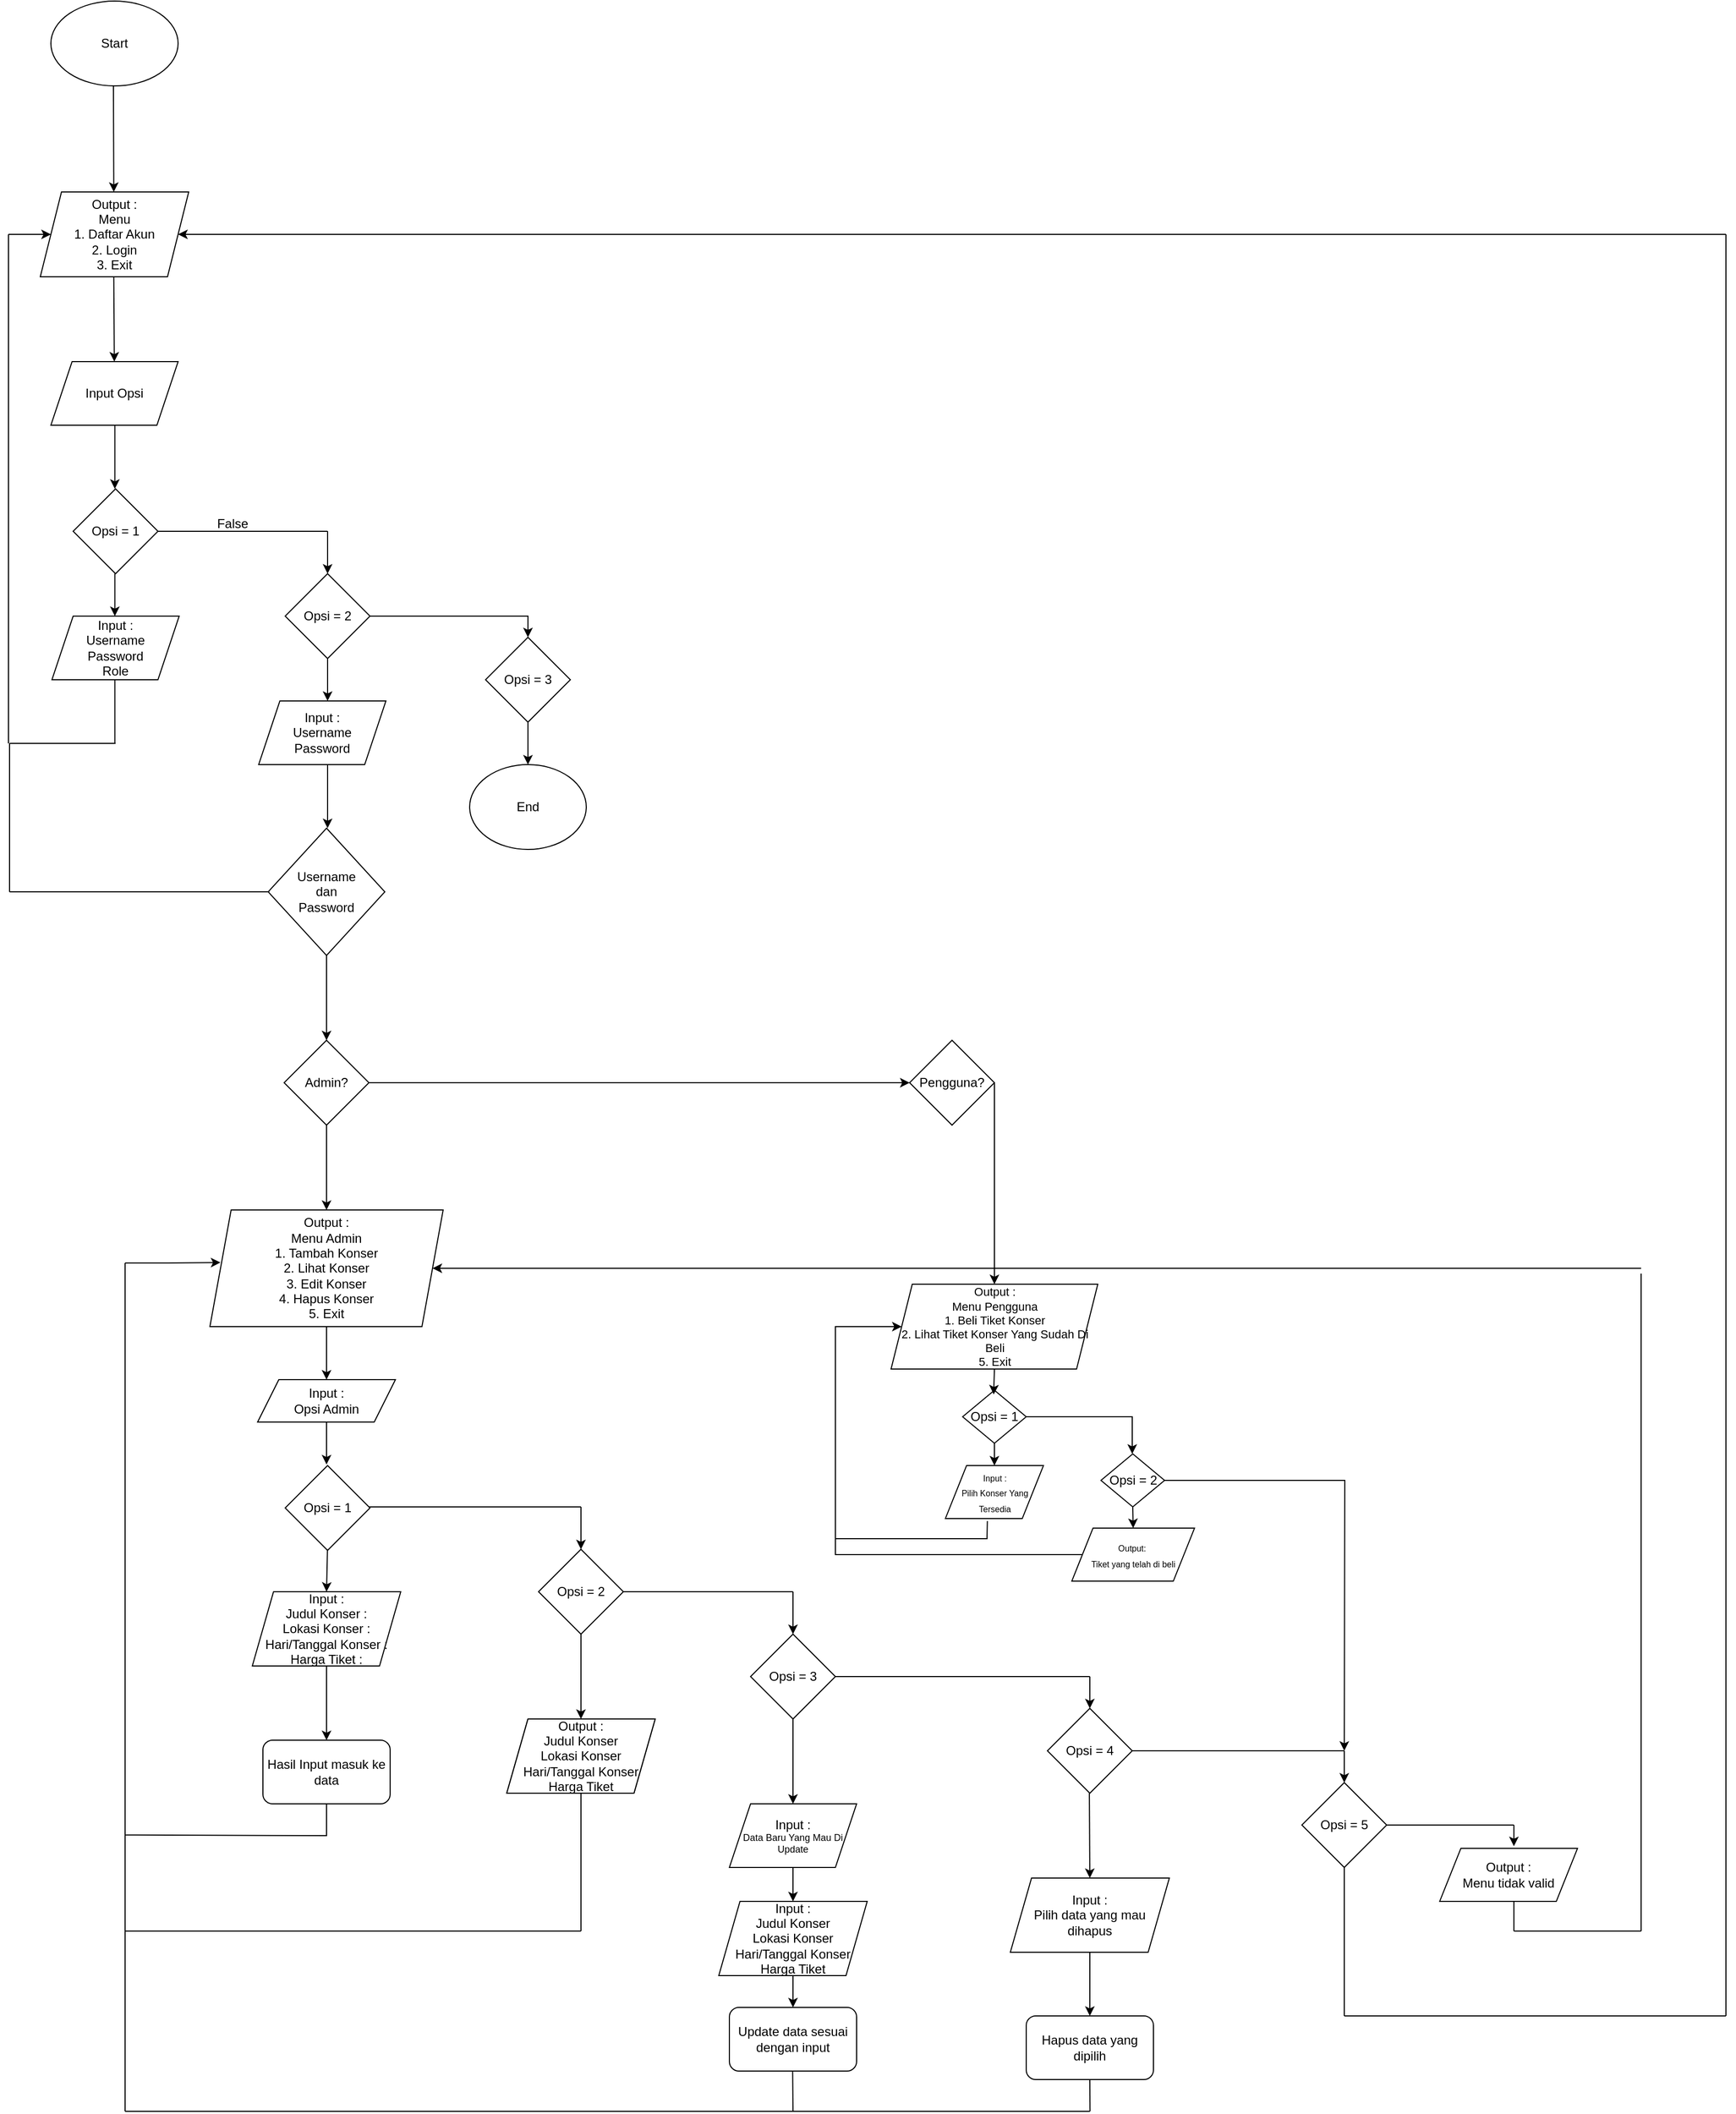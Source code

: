 <mxfile version="24.7.17">
  <diagram name="Page-1" id="gvOllTH9LuBP_hq7dgmy">
    <mxGraphModel dx="2647" dy="1530" grid="1" gridSize="10" guides="1" tooltips="1" connect="1" arrows="1" fold="1" page="1" pageScale="1" pageWidth="850" pageHeight="1100" math="0" shadow="0">
      <root>
        <mxCell id="0" />
        <mxCell id="1" parent="0" />
        <mxCell id="PiIeFLG2h4lBq93euPG2-6" value="Start" style="ellipse;whiteSpace=wrap;html=1;" parent="1" vertex="1">
          <mxGeometry x="440" y="230" width="120" height="80" as="geometry" />
        </mxCell>
        <mxCell id="PiIeFLG2h4lBq93euPG2-7" value="" style="endArrow=classic;html=1;rounded=0;" parent="1" edge="1">
          <mxGeometry width="50" height="50" relative="1" as="geometry">
            <mxPoint x="499" y="310" as="sourcePoint" />
            <mxPoint x="499.33" y="410" as="targetPoint" />
          </mxGeometry>
        </mxCell>
        <mxCell id="PiIeFLG2h4lBq93euPG2-8" value="&lt;div&gt;Output :&lt;/div&gt;M&lt;span style=&quot;background-color: initial;&quot;&gt;enu&lt;/span&gt;&lt;div&gt;&lt;div&gt;1. Daftar Akun&lt;/div&gt;&lt;div&gt;2. Login&lt;/div&gt;&lt;div&gt;3. Exit&lt;/div&gt;&lt;/div&gt;" style="shape=parallelogram;perimeter=parallelogramPerimeter;whiteSpace=wrap;html=1;fixedSize=1;size=20;" parent="1" vertex="1">
          <mxGeometry x="430" y="410" width="140" height="80" as="geometry" />
        </mxCell>
        <mxCell id="PiIeFLG2h4lBq93euPG2-9" value="" style="endArrow=classic;html=1;rounded=0;" parent="1" edge="1">
          <mxGeometry width="50" height="50" relative="1" as="geometry">
            <mxPoint x="499.33" y="490" as="sourcePoint" />
            <mxPoint x="499.83" y="570" as="targetPoint" />
          </mxGeometry>
        </mxCell>
        <mxCell id="PiIeFLG2h4lBq93euPG2-10" value="Input Opsi" style="shape=parallelogram;perimeter=parallelogramPerimeter;whiteSpace=wrap;html=1;fixedSize=1;" parent="1" vertex="1">
          <mxGeometry x="440" y="570" width="120" height="60" as="geometry" />
        </mxCell>
        <mxCell id="PiIeFLG2h4lBq93euPG2-11" value="" style="endArrow=classic;html=1;rounded=0;" parent="1" edge="1">
          <mxGeometry width="50" height="50" relative="1" as="geometry">
            <mxPoint x="500.33" y="630" as="sourcePoint" />
            <mxPoint x="500.33" y="690" as="targetPoint" />
          </mxGeometry>
        </mxCell>
        <mxCell id="PiIeFLG2h4lBq93euPG2-12" value="Opsi = 1" style="rhombus;whiteSpace=wrap;html=1;" parent="1" vertex="1">
          <mxGeometry x="461" y="690" width="80" height="80" as="geometry" />
        </mxCell>
        <mxCell id="PiIeFLG2h4lBq93euPG2-13" value="" style="endArrow=classic;html=1;rounded=0;" parent="1" edge="1">
          <mxGeometry width="50" height="50" relative="1" as="geometry">
            <mxPoint x="500.33" y="770" as="sourcePoint" />
            <mxPoint x="500.33" y="810" as="targetPoint" />
          </mxGeometry>
        </mxCell>
        <mxCell id="PiIeFLG2h4lBq93euPG2-14" value="Input :&lt;div&gt;Username&lt;/div&gt;&lt;div&gt;Password&lt;/div&gt;&lt;div&gt;Role&lt;/div&gt;" style="shape=parallelogram;perimeter=parallelogramPerimeter;whiteSpace=wrap;html=1;fixedSize=1;" parent="1" vertex="1">
          <mxGeometry x="441" y="810" width="120" height="60" as="geometry" />
        </mxCell>
        <mxCell id="PiIeFLG2h4lBq93euPG2-15" value="" style="endArrow=none;html=1;rounded=0;" parent="1" edge="1">
          <mxGeometry width="50" height="50" relative="1" as="geometry">
            <mxPoint x="500.33" y="930" as="sourcePoint" />
            <mxPoint x="500.33" y="870" as="targetPoint" />
          </mxGeometry>
        </mxCell>
        <mxCell id="PiIeFLG2h4lBq93euPG2-16" value="" style="endArrow=none;html=1;rounded=0;" parent="1" edge="1">
          <mxGeometry width="50" height="50" relative="1" as="geometry">
            <mxPoint x="401" y="930" as="sourcePoint" />
            <mxPoint x="501" y="930" as="targetPoint" />
          </mxGeometry>
        </mxCell>
        <mxCell id="PiIeFLG2h4lBq93euPG2-17" style="edgeStyle=orthogonalEdgeStyle;rounded=0;orthogonalLoop=1;jettySize=auto;html=1;exitX=0.5;exitY=1;exitDx=0;exitDy=0;" parent="1" source="PiIeFLG2h4lBq93euPG2-6" target="PiIeFLG2h4lBq93euPG2-6" edge="1">
          <mxGeometry relative="1" as="geometry" />
        </mxCell>
        <mxCell id="PiIeFLG2h4lBq93euPG2-18" value="" style="endArrow=none;html=1;rounded=0;" parent="1" edge="1">
          <mxGeometry width="50" height="50" relative="1" as="geometry">
            <mxPoint x="400" y="930" as="sourcePoint" />
            <mxPoint x="400" y="450" as="targetPoint" />
          </mxGeometry>
        </mxCell>
        <mxCell id="PiIeFLG2h4lBq93euPG2-19" value="" style="endArrow=classic;html=1;rounded=0;" parent="1" target="PiIeFLG2h4lBq93euPG2-8" edge="1">
          <mxGeometry width="50" height="50" relative="1" as="geometry">
            <mxPoint x="400" y="450" as="sourcePoint" />
            <mxPoint x="450" y="400" as="targetPoint" />
          </mxGeometry>
        </mxCell>
        <mxCell id="PiIeFLG2h4lBq93euPG2-20" value="False" style="text;html=1;align=center;verticalAlign=middle;resizable=0;points=[];autosize=1;strokeColor=none;fillColor=none;" parent="1" vertex="1">
          <mxGeometry x="586" y="708" width="50" height="30" as="geometry" />
        </mxCell>
        <mxCell id="PiIeFLG2h4lBq93euPG2-21" value="" style="endArrow=none;html=1;rounded=0;" parent="1" edge="1">
          <mxGeometry width="50" height="50" relative="1" as="geometry">
            <mxPoint x="541" y="730" as="sourcePoint" />
            <mxPoint x="701" y="730" as="targetPoint" />
          </mxGeometry>
        </mxCell>
        <mxCell id="PiIeFLG2h4lBq93euPG2-22" value="" style="endArrow=classic;html=1;rounded=0;" parent="1" edge="1">
          <mxGeometry width="50" height="50" relative="1" as="geometry">
            <mxPoint x="701" y="730" as="sourcePoint" />
            <mxPoint x="701" y="770" as="targetPoint" />
          </mxGeometry>
        </mxCell>
        <mxCell id="gMm3dsdUHFEkHUgvY5EG-31" style="edgeStyle=orthogonalEdgeStyle;rounded=0;orthogonalLoop=1;jettySize=auto;html=1;exitX=1;exitY=0.5;exitDx=0;exitDy=0;entryX=0.5;entryY=0;entryDx=0;entryDy=0;" edge="1" parent="1" source="PiIeFLG2h4lBq93euPG2-23" target="gMm3dsdUHFEkHUgvY5EG-30">
          <mxGeometry relative="1" as="geometry" />
        </mxCell>
        <mxCell id="PiIeFLG2h4lBq93euPG2-23" value="Opsi = 2" style="rhombus;whiteSpace=wrap;html=1;" parent="1" vertex="1">
          <mxGeometry x="661" y="770" width="80" height="80" as="geometry" />
        </mxCell>
        <mxCell id="PiIeFLG2h4lBq93euPG2-24" value="" style="endArrow=classic;html=1;rounded=0;" parent="1" edge="1">
          <mxGeometry width="50" height="50" relative="1" as="geometry">
            <mxPoint x="701" y="850" as="sourcePoint" />
            <mxPoint x="701" y="890" as="targetPoint" />
          </mxGeometry>
        </mxCell>
        <mxCell id="PiIeFLG2h4lBq93euPG2-25" value="Input :&lt;div&gt;Username&lt;/div&gt;&lt;div&gt;Password&lt;/div&gt;" style="shape=parallelogram;perimeter=parallelogramPerimeter;whiteSpace=wrap;html=1;fixedSize=1;" parent="1" vertex="1">
          <mxGeometry x="636" y="890" width="120" height="60" as="geometry" />
        </mxCell>
        <mxCell id="PiIeFLG2h4lBq93euPG2-26" value="" style="endArrow=classic;html=1;rounded=0;" parent="1" edge="1">
          <mxGeometry width="50" height="50" relative="1" as="geometry">
            <mxPoint x="701" y="950" as="sourcePoint" />
            <mxPoint x="701" y="1010" as="targetPoint" />
          </mxGeometry>
        </mxCell>
        <mxCell id="PiIeFLG2h4lBq93euPG2-27" value="Username&lt;div&gt;dan&lt;/div&gt;&lt;div&gt;Password&lt;/div&gt;" style="rhombus;whiteSpace=wrap;html=1;" parent="1" vertex="1">
          <mxGeometry x="645" y="1010" width="110" height="120" as="geometry" />
        </mxCell>
        <mxCell id="PiIeFLG2h4lBq93euPG2-28" value="" style="endArrow=classic;html=1;rounded=0;" parent="1" edge="1">
          <mxGeometry width="50" height="50" relative="1" as="geometry">
            <mxPoint x="700" y="1130" as="sourcePoint" />
            <mxPoint x="700" y="1210" as="targetPoint" />
          </mxGeometry>
        </mxCell>
        <mxCell id="PiIeFLG2h4lBq93euPG2-29" value="" style="endArrow=none;html=1;rounded=0;" parent="1" edge="1">
          <mxGeometry width="50" height="50" relative="1" as="geometry">
            <mxPoint x="401" y="1070" as="sourcePoint" />
            <mxPoint x="401" y="930" as="targetPoint" />
          </mxGeometry>
        </mxCell>
        <mxCell id="PiIeFLG2h4lBq93euPG2-30" value="" style="endArrow=none;html=1;rounded=0;" parent="1" edge="1">
          <mxGeometry width="50" height="50" relative="1" as="geometry">
            <mxPoint x="401" y="1070" as="sourcePoint" />
            <mxPoint x="646" y="1070" as="targetPoint" />
          </mxGeometry>
        </mxCell>
        <mxCell id="PiIeFLG2h4lBq93euPG2-31" value="Admin?" style="rhombus;whiteSpace=wrap;html=1;" parent="1" vertex="1">
          <mxGeometry x="660" y="1210" width="80" height="80" as="geometry" />
        </mxCell>
        <mxCell id="PiIeFLG2h4lBq93euPG2-32" value="" style="endArrow=classic;html=1;rounded=0;" parent="1" edge="1">
          <mxGeometry width="50" height="50" relative="1" as="geometry">
            <mxPoint x="700" y="1290" as="sourcePoint" />
            <mxPoint x="700" y="1370" as="targetPoint" />
          </mxGeometry>
        </mxCell>
        <mxCell id="PiIeFLG2h4lBq93euPG2-33" value="Output :&lt;div&gt;Menu Admin&lt;/div&gt;&lt;div&gt;1. Tambah Konser&lt;/div&gt;&lt;div&gt;2. Lihat Konser&lt;/div&gt;&lt;div&gt;3. Edit Konser&lt;/div&gt;&lt;div&gt;4. Hapus Konser&lt;/div&gt;&lt;div&gt;5. Exit&lt;/div&gt;" style="shape=parallelogram;perimeter=parallelogramPerimeter;whiteSpace=wrap;html=1;fixedSize=1;" parent="1" vertex="1">
          <mxGeometry x="590" y="1370" width="220" height="110" as="geometry" />
        </mxCell>
        <mxCell id="PiIeFLG2h4lBq93euPG2-34" value="" style="endArrow=classic;html=1;rounded=0;" parent="1" edge="1">
          <mxGeometry width="50" height="50" relative="1" as="geometry">
            <mxPoint x="700" y="1480" as="sourcePoint" />
            <mxPoint x="700" y="1530" as="targetPoint" />
          </mxGeometry>
        </mxCell>
        <mxCell id="PiIeFLG2h4lBq93euPG2-35" value="&lt;div&gt;Input :&lt;/div&gt;Opsi Admin" style="shape=parallelogram;perimeter=parallelogramPerimeter;whiteSpace=wrap;html=1;fixedSize=1;" parent="1" vertex="1">
          <mxGeometry x="635" y="1530" width="130" height="40" as="geometry" />
        </mxCell>
        <mxCell id="PiIeFLG2h4lBq93euPG2-36" value="" style="endArrow=classic;html=1;rounded=0;" parent="1" edge="1">
          <mxGeometry width="50" height="50" relative="1" as="geometry">
            <mxPoint x="700" y="1570" as="sourcePoint" />
            <mxPoint x="700" y="1610" as="targetPoint" />
          </mxGeometry>
        </mxCell>
        <mxCell id="PiIeFLG2h4lBq93euPG2-37" value="Opsi = 1" style="rhombus;whiteSpace=wrap;html=1;" parent="1" vertex="1">
          <mxGeometry x="661" y="1611" width="80" height="80" as="geometry" />
        </mxCell>
        <mxCell id="PiIeFLG2h4lBq93euPG2-38" value="" style="endArrow=classic;html=1;rounded=0;" parent="1" edge="1">
          <mxGeometry width="50" height="50" relative="1" as="geometry">
            <mxPoint x="700.89" y="1690" as="sourcePoint" />
            <mxPoint x="700" y="1730" as="targetPoint" />
          </mxGeometry>
        </mxCell>
        <mxCell id="PiIeFLG2h4lBq93euPG2-42" value="" style="endArrow=none;html=1;rounded=0;" parent="1" edge="1">
          <mxGeometry width="50" height="50" relative="1" as="geometry">
            <mxPoint x="510" y="1860" as="sourcePoint" />
            <mxPoint x="510" y="1420" as="targetPoint" />
          </mxGeometry>
        </mxCell>
        <mxCell id="PiIeFLG2h4lBq93euPG2-43" value="" style="endArrow=classic;html=1;rounded=0;entryX=0.045;entryY=0.45;entryDx=0;entryDy=0;entryPerimeter=0;" parent="1" target="PiIeFLG2h4lBq93euPG2-33" edge="1">
          <mxGeometry width="50" height="50" relative="1" as="geometry">
            <mxPoint x="510" y="1420" as="sourcePoint" />
            <mxPoint x="560" y="1380" as="targetPoint" />
            <Array as="points">
              <mxPoint x="550" y="1420" />
            </Array>
          </mxGeometry>
        </mxCell>
        <mxCell id="PiIeFLG2h4lBq93euPG2-44" value="" style="endArrow=none;html=1;rounded=0;" parent="1" edge="1">
          <mxGeometry width="50" height="50" relative="1" as="geometry">
            <mxPoint x="740" y="1650" as="sourcePoint" />
            <mxPoint x="940" y="1650" as="targetPoint" />
          </mxGeometry>
        </mxCell>
        <mxCell id="PiIeFLG2h4lBq93euPG2-45" value="" style="endArrow=classic;html=1;rounded=0;" parent="1" edge="1">
          <mxGeometry width="50" height="50" relative="1" as="geometry">
            <mxPoint x="940" y="1650" as="sourcePoint" />
            <mxPoint x="940" y="1690" as="targetPoint" />
          </mxGeometry>
        </mxCell>
        <mxCell id="PiIeFLG2h4lBq93euPG2-46" value="Opsi = 2" style="rhombus;whiteSpace=wrap;html=1;" parent="1" vertex="1">
          <mxGeometry x="900" y="1690" width="80" height="80" as="geometry" />
        </mxCell>
        <mxCell id="PiIeFLG2h4lBq93euPG2-47" value="" style="endArrow=classic;html=1;rounded=0;" parent="1" edge="1">
          <mxGeometry width="50" height="50" relative="1" as="geometry">
            <mxPoint x="940" y="1770" as="sourcePoint" />
            <mxPoint x="940" y="1850" as="targetPoint" />
          </mxGeometry>
        </mxCell>
        <mxCell id="PiIeFLG2h4lBq93euPG2-48" value="Input :&lt;div&gt;&lt;br&gt;&lt;/div&gt;&lt;div&gt;Status Bayar&lt;/div&gt;" style="shape=parallelogram;perimeter=parallelogramPerimeter;whiteSpace=wrap;html=1;fixedSize=1;" parent="1" vertex="1">
          <mxGeometry x="870" y="1850" width="140" height="70" as="geometry" />
        </mxCell>
        <mxCell id="PiIeFLG2h4lBq93euPG2-50" value="Hasil Input masuk ke data" style="rounded=1;whiteSpace=wrap;html=1;" parent="1" vertex="1">
          <mxGeometry x="640" y="1870" width="120" height="60" as="geometry" />
        </mxCell>
        <mxCell id="PiIeFLG2h4lBq93euPG2-51" value="" style="endArrow=none;html=1;rounded=0;exitX=0.5;exitY=1;exitDx=0;exitDy=0;" parent="1" edge="1" source="gMm3dsdUHFEkHUgvY5EG-5">
          <mxGeometry width="50" height="50" relative="1" as="geometry">
            <mxPoint x="939.76" y="2010" as="sourcePoint" />
            <mxPoint x="940" y="2050" as="targetPoint" />
          </mxGeometry>
        </mxCell>
        <mxCell id="PiIeFLG2h4lBq93euPG2-52" value="" style="endArrow=none;html=1;rounded=0;" parent="1" edge="1">
          <mxGeometry width="50" height="50" relative="1" as="geometry">
            <mxPoint x="510" y="2050" as="sourcePoint" />
            <mxPoint x="940" y="2050" as="targetPoint" />
          </mxGeometry>
        </mxCell>
        <mxCell id="PiIeFLG2h4lBq93euPG2-53" value="" style="endArrow=none;html=1;rounded=0;" parent="1" edge="1">
          <mxGeometry width="50" height="50" relative="1" as="geometry">
            <mxPoint x="510" y="2050" as="sourcePoint" />
            <mxPoint x="510" y="1860" as="targetPoint" />
          </mxGeometry>
        </mxCell>
        <mxCell id="PiIeFLG2h4lBq93euPG2-54" value="" style="endArrow=none;html=1;rounded=0;" parent="1" edge="1">
          <mxGeometry width="50" height="50" relative="1" as="geometry">
            <mxPoint x="980" y="1730" as="sourcePoint" />
            <mxPoint x="1140" y="1730" as="targetPoint" />
          </mxGeometry>
        </mxCell>
        <mxCell id="PiIeFLG2h4lBq93euPG2-55" value="" style="endArrow=classic;html=1;rounded=0;" parent="1" edge="1">
          <mxGeometry width="50" height="50" relative="1" as="geometry">
            <mxPoint x="1140" y="1730" as="sourcePoint" />
            <mxPoint x="1140" y="1770" as="targetPoint" />
          </mxGeometry>
        </mxCell>
        <mxCell id="PiIeFLG2h4lBq93euPG2-56" style="edgeStyle=orthogonalEdgeStyle;rounded=0;orthogonalLoop=1;jettySize=auto;html=1;" parent="1" source="PiIeFLG2h4lBq93euPG2-57" edge="1">
          <mxGeometry relative="1" as="geometry">
            <mxPoint x="1140.0" y="1930" as="targetPoint" />
          </mxGeometry>
        </mxCell>
        <mxCell id="PiIeFLG2h4lBq93euPG2-57" value="Opsi = 3" style="rhombus;whiteSpace=wrap;html=1;" parent="1" vertex="1">
          <mxGeometry x="1100" y="1770" width="80" height="80" as="geometry" />
        </mxCell>
        <mxCell id="PiIeFLG2h4lBq93euPG2-58" value="Input :&lt;div&gt;Judul Konser&lt;/div&gt;&lt;div&gt;Lokasi Konser&lt;/div&gt;&lt;div&gt;Hari/Tanggal Konser&lt;/div&gt;&lt;div&gt;Harga Tiket&lt;/div&gt;" style="shape=parallelogram;perimeter=parallelogramPerimeter;whiteSpace=wrap;html=1;fixedSize=1;" parent="1" vertex="1">
          <mxGeometry x="1070" y="2022" width="140" height="70" as="geometry" />
        </mxCell>
        <mxCell id="PiIeFLG2h4lBq93euPG2-59" value="" style="endArrow=classic;html=1;rounded=0;" parent="1" edge="1">
          <mxGeometry width="50" height="50" relative="1" as="geometry">
            <mxPoint x="1140" y="2092" as="sourcePoint" />
            <mxPoint x="1140" y="2122" as="targetPoint" />
          </mxGeometry>
        </mxCell>
        <mxCell id="PiIeFLG2h4lBq93euPG2-60" value="Update data sesuai dengan input" style="rounded=1;whiteSpace=wrap;html=1;" parent="1" vertex="1">
          <mxGeometry x="1080" y="2122" width="120" height="60" as="geometry" />
        </mxCell>
        <mxCell id="PiIeFLG2h4lBq93euPG2-61" value="Input :&lt;div style=&quot;font-size: 9px;&quot;&gt;Data Baru Yang Mau Di Update&lt;/div&gt;" style="shape=parallelogram;perimeter=parallelogramPerimeter;whiteSpace=wrap;html=1;fixedSize=1;" parent="1" vertex="1">
          <mxGeometry x="1080" y="1930" width="120" height="60" as="geometry" />
        </mxCell>
        <mxCell id="PiIeFLG2h4lBq93euPG2-62" value="" style="endArrow=classic;html=1;rounded=0;entryX=0.5;entryY=0;entryDx=0;entryDy=0;" parent="1" target="PiIeFLG2h4lBq93euPG2-58" edge="1">
          <mxGeometry width="50" height="50" relative="1" as="geometry">
            <mxPoint x="1140" y="1990" as="sourcePoint" />
            <mxPoint x="1140" y="2020" as="targetPoint" />
          </mxGeometry>
        </mxCell>
        <mxCell id="PiIeFLG2h4lBq93euPG2-63" value="" style="endArrow=none;html=1;rounded=0;" parent="1" edge="1">
          <mxGeometry width="50" height="50" relative="1" as="geometry">
            <mxPoint x="1139.67" y="2182" as="sourcePoint" />
            <mxPoint x="1140" y="2220" as="targetPoint" />
          </mxGeometry>
        </mxCell>
        <mxCell id="PiIeFLG2h4lBq93euPG2-64" value="" style="endArrow=none;html=1;rounded=0;" parent="1" edge="1">
          <mxGeometry width="50" height="50" relative="1" as="geometry">
            <mxPoint x="510" y="2220" as="sourcePoint" />
            <mxPoint x="1140" y="2220" as="targetPoint" />
          </mxGeometry>
        </mxCell>
        <mxCell id="PiIeFLG2h4lBq93euPG2-65" value="" style="endArrow=none;html=1;rounded=0;" parent="1" edge="1">
          <mxGeometry width="50" height="50" relative="1" as="geometry">
            <mxPoint x="510" y="2220" as="sourcePoint" />
            <mxPoint x="510" y="2050" as="targetPoint" />
          </mxGeometry>
        </mxCell>
        <mxCell id="PiIeFLG2h4lBq93euPG2-66" value="" style="endArrow=none;html=1;rounded=0;" parent="1" edge="1">
          <mxGeometry width="50" height="50" relative="1" as="geometry">
            <mxPoint x="1180" y="1810" as="sourcePoint" />
            <mxPoint x="1420" y="1810" as="targetPoint" />
          </mxGeometry>
        </mxCell>
        <mxCell id="PiIeFLG2h4lBq93euPG2-67" value="" style="endArrow=classic;html=1;rounded=0;entryX=0.5;entryY=0;entryDx=0;entryDy=0;" parent="1" target="PiIeFLG2h4lBq93euPG2-68" edge="1">
          <mxGeometry width="50" height="50" relative="1" as="geometry">
            <mxPoint x="1420" y="1810" as="sourcePoint" />
            <mxPoint x="1420" y="1830" as="targetPoint" />
          </mxGeometry>
        </mxCell>
        <mxCell id="PiIeFLG2h4lBq93euPG2-68" value="Opsi = 4" style="rhombus;whiteSpace=wrap;html=1;" parent="1" vertex="1">
          <mxGeometry x="1380" y="1840" width="80" height="80" as="geometry" />
        </mxCell>
        <mxCell id="PiIeFLG2h4lBq93euPG2-69" value="" style="endArrow=classic;html=1;rounded=0;" parent="1" edge="1">
          <mxGeometry width="50" height="50" relative="1" as="geometry">
            <mxPoint x="1419.55" y="1920" as="sourcePoint" />
            <mxPoint x="1420" y="2000" as="targetPoint" />
          </mxGeometry>
        </mxCell>
        <mxCell id="PiIeFLG2h4lBq93euPG2-70" value="Input :&lt;div&gt;Pilih data yang mau dihapus&lt;/div&gt;" style="shape=parallelogram;perimeter=parallelogramPerimeter;whiteSpace=wrap;html=1;fixedSize=1;" parent="1" vertex="1">
          <mxGeometry x="1345" y="2000" width="150" height="70" as="geometry" />
        </mxCell>
        <mxCell id="PiIeFLG2h4lBq93euPG2-71" value="" style="endArrow=classic;html=1;rounded=0;" parent="1" edge="1">
          <mxGeometry width="50" height="50" relative="1" as="geometry">
            <mxPoint x="1420" y="2070" as="sourcePoint" />
            <mxPoint x="1420" y="2130" as="targetPoint" />
          </mxGeometry>
        </mxCell>
        <mxCell id="PiIeFLG2h4lBq93euPG2-72" value="Hapus data yang dipilih" style="rounded=1;whiteSpace=wrap;html=1;" parent="1" vertex="1">
          <mxGeometry x="1360" y="2130" width="120" height="60" as="geometry" />
        </mxCell>
        <mxCell id="PiIeFLG2h4lBq93euPG2-73" value="" style="endArrow=none;html=1;rounded=0;" parent="1" edge="1">
          <mxGeometry width="50" height="50" relative="1" as="geometry">
            <mxPoint x="790" y="2220" as="sourcePoint" />
            <mxPoint x="1420" y="2220" as="targetPoint" />
          </mxGeometry>
        </mxCell>
        <mxCell id="PiIeFLG2h4lBq93euPG2-74" value="" style="endArrow=none;html=1;rounded=0;" parent="1" edge="1">
          <mxGeometry width="50" height="50" relative="1" as="geometry">
            <mxPoint x="1420" y="2190" as="sourcePoint" />
            <mxPoint x="1420.16" y="2220" as="targetPoint" />
          </mxGeometry>
        </mxCell>
        <mxCell id="PiIeFLG2h4lBq93euPG2-75" value="" style="endArrow=none;html=1;rounded=0;" parent="1" edge="1">
          <mxGeometry width="50" height="50" relative="1" as="geometry">
            <mxPoint x="1460" y="1880" as="sourcePoint" />
            <mxPoint x="1660" y="1880" as="targetPoint" />
          </mxGeometry>
        </mxCell>
        <mxCell id="PiIeFLG2h4lBq93euPG2-76" value="" style="endArrow=classic;html=1;rounded=0;" parent="1" edge="1">
          <mxGeometry width="50" height="50" relative="1" as="geometry">
            <mxPoint x="1660" y="1880" as="sourcePoint" />
            <mxPoint x="1660" y="1910" as="targetPoint" />
          </mxGeometry>
        </mxCell>
        <mxCell id="PiIeFLG2h4lBq93euPG2-77" value="Opsi = 5" style="rhombus;whiteSpace=wrap;html=1;" parent="1" vertex="1">
          <mxGeometry x="1620" y="1910" width="80" height="80" as="geometry" />
        </mxCell>
        <mxCell id="PiIeFLG2h4lBq93euPG2-78" value="" style="endArrow=none;html=1;rounded=0;" parent="1" edge="1">
          <mxGeometry width="50" height="50" relative="1" as="geometry">
            <mxPoint x="1660" y="2130" as="sourcePoint" />
            <mxPoint x="1660" y="1990" as="targetPoint" />
          </mxGeometry>
        </mxCell>
        <mxCell id="PiIeFLG2h4lBq93euPG2-79" value="" style="endArrow=none;html=1;rounded=0;" parent="1" edge="1">
          <mxGeometry width="50" height="50" relative="1" as="geometry">
            <mxPoint x="1700" y="1950" as="sourcePoint" />
            <mxPoint x="1820" y="1950" as="targetPoint" />
          </mxGeometry>
        </mxCell>
        <mxCell id="PiIeFLG2h4lBq93euPG2-80" value="" style="endArrow=classic;html=1;rounded=0;" parent="1" edge="1">
          <mxGeometry width="50" height="50" relative="1" as="geometry">
            <mxPoint x="1820" y="1950" as="sourcePoint" />
            <mxPoint x="1820" y="1970" as="targetPoint" />
          </mxGeometry>
        </mxCell>
        <mxCell id="PiIeFLG2h4lBq93euPG2-81" value="Output :&lt;div&gt;Menu tidak valid&lt;/div&gt;" style="shape=parallelogram;perimeter=parallelogramPerimeter;whiteSpace=wrap;html=1;fixedSize=1;" parent="1" vertex="1">
          <mxGeometry x="1750" y="1972" width="130" height="50" as="geometry" />
        </mxCell>
        <mxCell id="PiIeFLG2h4lBq93euPG2-82" value="" style="endArrow=none;html=1;rounded=0;" parent="1" edge="1">
          <mxGeometry width="50" height="50" relative="1" as="geometry">
            <mxPoint x="1820" y="2050" as="sourcePoint" />
            <mxPoint x="1820" y="2022" as="targetPoint" />
          </mxGeometry>
        </mxCell>
        <mxCell id="PiIeFLG2h4lBq93euPG2-83" value="" style="endArrow=none;html=1;rounded=0;" parent="1" edge="1">
          <mxGeometry width="50" height="50" relative="1" as="geometry">
            <mxPoint x="1820" y="2050" as="sourcePoint" />
            <mxPoint x="1940" y="2050" as="targetPoint" />
          </mxGeometry>
        </mxCell>
        <mxCell id="PiIeFLG2h4lBq93euPG2-84" value="" style="endArrow=none;html=1;rounded=0;" parent="1" edge="1">
          <mxGeometry width="50" height="50" relative="1" as="geometry">
            <mxPoint x="1940" y="2050" as="sourcePoint" />
            <mxPoint x="1940" y="1430" as="targetPoint" />
          </mxGeometry>
        </mxCell>
        <mxCell id="PiIeFLG2h4lBq93euPG2-85" value="" style="endArrow=classic;html=1;rounded=0;entryX=1;entryY=0.5;entryDx=0;entryDy=0;" parent="1" target="PiIeFLG2h4lBq93euPG2-33" edge="1">
          <mxGeometry width="50" height="50" relative="1" as="geometry">
            <mxPoint x="1940" y="1425" as="sourcePoint" />
            <mxPoint x="2000" y="1360" as="targetPoint" />
          </mxGeometry>
        </mxCell>
        <mxCell id="PiIeFLG2h4lBq93euPG2-86" value="" style="endArrow=none;html=1;rounded=0;" parent="1" edge="1">
          <mxGeometry width="50" height="50" relative="1" as="geometry">
            <mxPoint x="1660" y="2130" as="sourcePoint" />
            <mxPoint x="2020" y="2130" as="targetPoint" />
          </mxGeometry>
        </mxCell>
        <mxCell id="PiIeFLG2h4lBq93euPG2-87" value="" style="endArrow=none;html=1;rounded=0;" parent="1" edge="1">
          <mxGeometry width="50" height="50" relative="1" as="geometry">
            <mxPoint x="2020" y="2130" as="sourcePoint" />
            <mxPoint x="2020" y="450" as="targetPoint" />
          </mxGeometry>
        </mxCell>
        <mxCell id="PiIeFLG2h4lBq93euPG2-88" value="" style="endArrow=classic;html=1;rounded=0;entryX=1;entryY=0.5;entryDx=0;entryDy=0;" parent="1" target="PiIeFLG2h4lBq93euPG2-8" edge="1">
          <mxGeometry width="50" height="50" relative="1" as="geometry">
            <mxPoint x="2020" y="450" as="sourcePoint" />
            <mxPoint x="1840" y="410" as="targetPoint" />
          </mxGeometry>
        </mxCell>
        <mxCell id="gMm3dsdUHFEkHUgvY5EG-5" value="&lt;div&gt;Output :&lt;/div&gt;&lt;div&gt;Judul Konser&lt;/div&gt;&lt;div&gt;Lokasi Konser&lt;/div&gt;&lt;div&gt;Hari/Tanggal Konser&lt;/div&gt;&lt;div&gt;Harga Tiket&lt;/div&gt;" style="shape=parallelogram;perimeter=parallelogramPerimeter;whiteSpace=wrap;html=1;fixedSize=1;" vertex="1" parent="1">
          <mxGeometry x="870" y="1850" width="140" height="70" as="geometry" />
        </mxCell>
        <mxCell id="gMm3dsdUHFEkHUgvY5EG-9" style="edgeStyle=orthogonalEdgeStyle;rounded=0;orthogonalLoop=1;jettySize=auto;html=1;exitX=0.5;exitY=1;exitDx=0;exitDy=0;entryX=0.5;entryY=0;entryDx=0;entryDy=0;" edge="1" parent="1" source="gMm3dsdUHFEkHUgvY5EG-6" target="PiIeFLG2h4lBq93euPG2-50">
          <mxGeometry relative="1" as="geometry" />
        </mxCell>
        <mxCell id="gMm3dsdUHFEkHUgvY5EG-6" value="Input :&lt;div&gt;Judul Konser :&lt;/div&gt;&lt;div&gt;Lokasi Konser :&lt;/div&gt;&lt;div&gt;Hari/Tanggal Konser :&lt;/div&gt;&lt;div&gt;Harga Tiket :&lt;/div&gt;" style="shape=parallelogram;perimeter=parallelogramPerimeter;whiteSpace=wrap;html=1;fixedSize=1;" vertex="1" parent="1">
          <mxGeometry x="630" y="1730" width="140" height="70" as="geometry" />
        </mxCell>
        <mxCell id="gMm3dsdUHFEkHUgvY5EG-12" value="" style="endArrow=none;html=1;rounded=0;entryX=0.5;entryY=1;entryDx=0;entryDy=0;" edge="1" parent="1" target="PiIeFLG2h4lBq93euPG2-50">
          <mxGeometry width="50" height="50" relative="1" as="geometry">
            <mxPoint x="510" y="1959.37" as="sourcePoint" />
            <mxPoint x="940" y="1959.37" as="targetPoint" />
            <Array as="points">
              <mxPoint x="700" y="1960" />
            </Array>
          </mxGeometry>
        </mxCell>
        <mxCell id="gMm3dsdUHFEkHUgvY5EG-14" value="" style="endArrow=classic;html=1;rounded=0;exitX=1;exitY=0.5;exitDx=0;exitDy=0;entryX=0;entryY=0.5;entryDx=0;entryDy=0;" edge="1" parent="1" source="PiIeFLG2h4lBq93euPG2-31" target="gMm3dsdUHFEkHUgvY5EG-15">
          <mxGeometry width="50" height="50" relative="1" as="geometry">
            <mxPoint x="700" y="1170" as="sourcePoint" />
            <mxPoint x="840" y="1210" as="targetPoint" />
            <Array as="points">
              <mxPoint x="770" y="1250" />
            </Array>
          </mxGeometry>
        </mxCell>
        <mxCell id="gMm3dsdUHFEkHUgvY5EG-15" value="Pengguna?" style="rhombus;whiteSpace=wrap;html=1;" vertex="1" parent="1">
          <mxGeometry x="1250" y="1210" width="80" height="80" as="geometry" />
        </mxCell>
        <mxCell id="gMm3dsdUHFEkHUgvY5EG-16" value="&lt;font style=&quot;font-size: 11px;&quot;&gt;Output :&lt;/font&gt;&lt;div style=&quot;font-size: 11px;&quot;&gt;&lt;font style=&quot;font-size: 11px;&quot;&gt;Menu Pengguna&lt;/font&gt;&lt;/div&gt;&lt;div style=&quot;font-size: 11px;&quot;&gt;&lt;font style=&quot;font-size: 11px;&quot;&gt;1. Beli Tiket Konser&lt;/font&gt;&lt;/div&gt;&lt;div style=&quot;font-size: 11px;&quot;&gt;&lt;font style=&quot;font-size: 11px;&quot;&gt;2. Lihat Tiket Konser Yang Sudah Di Beli&lt;/font&gt;&lt;/div&gt;&lt;div style=&quot;font-size: 11px;&quot;&gt;&lt;font style=&quot;font-size: 11px;&quot;&gt;5. Exit&lt;/font&gt;&lt;/div&gt;" style="shape=parallelogram;perimeter=parallelogramPerimeter;whiteSpace=wrap;html=1;fixedSize=1;" vertex="1" parent="1">
          <mxGeometry x="1232.5" y="1440" width="195" height="80" as="geometry" />
        </mxCell>
        <mxCell id="gMm3dsdUHFEkHUgvY5EG-17" value="" style="endArrow=classic;html=1;rounded=0;exitX=1;exitY=0.5;exitDx=0;exitDy=0;entryX=0.5;entryY=0;entryDx=0;entryDy=0;" edge="1" parent="1" source="gMm3dsdUHFEkHUgvY5EG-15" target="gMm3dsdUHFEkHUgvY5EG-16">
          <mxGeometry width="50" height="50" relative="1" as="geometry">
            <mxPoint x="870" y="1340" as="sourcePoint" />
            <mxPoint x="920" y="1290" as="targetPoint" />
          </mxGeometry>
        </mxCell>
        <mxCell id="gMm3dsdUHFEkHUgvY5EG-18" value="Opsi = 1" style="rhombus;whiteSpace=wrap;html=1;" vertex="1" parent="1">
          <mxGeometry x="1300" y="1540" width="60" height="50" as="geometry" />
        </mxCell>
        <mxCell id="gMm3dsdUHFEkHUgvY5EG-19" value="" style="endArrow=classic;html=1;rounded=0;exitX=0.5;exitY=1;exitDx=0;exitDy=0;entryX=0.488;entryY=0.079;entryDx=0;entryDy=0;entryPerimeter=0;" edge="1" parent="1" source="gMm3dsdUHFEkHUgvY5EG-16" target="gMm3dsdUHFEkHUgvY5EG-18">
          <mxGeometry width="50" height="50" relative="1" as="geometry">
            <mxPoint x="1180" y="1700" as="sourcePoint" />
            <mxPoint x="1230" y="1650" as="targetPoint" />
          </mxGeometry>
        </mxCell>
        <mxCell id="gMm3dsdUHFEkHUgvY5EG-20" value="&lt;span style=&quot;font-size: 8px;&quot;&gt;Input :&lt;/span&gt;&lt;div&gt;&lt;span style=&quot;font-size: 8px;&quot;&gt;Pilih Konser Yang Tersedia&lt;/span&gt;&lt;/div&gt;" style="shape=parallelogram;perimeter=parallelogramPerimeter;whiteSpace=wrap;html=1;fixedSize=1;" vertex="1" parent="1">
          <mxGeometry x="1283.75" y="1611" width="92.5" height="50" as="geometry" />
        </mxCell>
        <mxCell id="gMm3dsdUHFEkHUgvY5EG-21" value="" style="endArrow=classic;html=1;rounded=0;exitX=0.5;exitY=1;exitDx=0;exitDy=0;entryX=0.5;entryY=0;entryDx=0;entryDy=0;" edge="1" parent="1" source="gMm3dsdUHFEkHUgvY5EG-18" target="gMm3dsdUHFEkHUgvY5EG-20">
          <mxGeometry width="50" height="50" relative="1" as="geometry">
            <mxPoint x="1060" y="1830" as="sourcePoint" />
            <mxPoint x="1110" y="1780" as="targetPoint" />
          </mxGeometry>
        </mxCell>
        <mxCell id="gMm3dsdUHFEkHUgvY5EG-22" value="" style="endArrow=classic;html=1;rounded=0;exitX=0.428;exitY=1.048;exitDx=0;exitDy=0;exitPerimeter=0;entryX=0;entryY=0.5;entryDx=0;entryDy=0;" edge="1" parent="1" source="gMm3dsdUHFEkHUgvY5EG-20" target="gMm3dsdUHFEkHUgvY5EG-16">
          <mxGeometry width="50" height="50" relative="1" as="geometry">
            <mxPoint x="1130" y="1830" as="sourcePoint" />
            <mxPoint x="1180" y="1460" as="targetPoint" />
            <Array as="points">
              <mxPoint x="1323" y="1680" />
              <mxPoint x="1180" y="1680" />
              <mxPoint x="1180" y="1480" />
            </Array>
          </mxGeometry>
        </mxCell>
        <mxCell id="gMm3dsdUHFEkHUgvY5EG-23" value="" style="endArrow=classic;html=1;rounded=0;exitX=1;exitY=0.5;exitDx=0;exitDy=0;" edge="1" parent="1" source="gMm3dsdUHFEkHUgvY5EG-18">
          <mxGeometry width="50" height="50" relative="1" as="geometry">
            <mxPoint x="1350" y="1610" as="sourcePoint" />
            <mxPoint x="1460" y="1600" as="targetPoint" />
            <Array as="points">
              <mxPoint x="1460" y="1565" />
            </Array>
          </mxGeometry>
        </mxCell>
        <mxCell id="gMm3dsdUHFEkHUgvY5EG-27" style="edgeStyle=orthogonalEdgeStyle;rounded=0;orthogonalLoop=1;jettySize=auto;html=1;exitX=0.5;exitY=1;exitDx=0;exitDy=0;entryX=0.5;entryY=0;entryDx=0;entryDy=0;" edge="1" parent="1" source="gMm3dsdUHFEkHUgvY5EG-24" target="gMm3dsdUHFEkHUgvY5EG-25">
          <mxGeometry relative="1" as="geometry" />
        </mxCell>
        <mxCell id="gMm3dsdUHFEkHUgvY5EG-29" style="edgeStyle=orthogonalEdgeStyle;rounded=0;orthogonalLoop=1;jettySize=auto;html=1;exitX=1;exitY=0.5;exitDx=0;exitDy=0;" edge="1" parent="1" source="gMm3dsdUHFEkHUgvY5EG-24">
          <mxGeometry relative="1" as="geometry">
            <mxPoint x="1660" y="1880" as="targetPoint" />
          </mxGeometry>
        </mxCell>
        <mxCell id="gMm3dsdUHFEkHUgvY5EG-24" value="Opsi = 2" style="rhombus;whiteSpace=wrap;html=1;" vertex="1" parent="1">
          <mxGeometry x="1430.5" y="1600" width="60" height="50" as="geometry" />
        </mxCell>
        <mxCell id="gMm3dsdUHFEkHUgvY5EG-25" value="&lt;span style=&quot;font-size: 8px;&quot;&gt;Output:&amp;nbsp;&lt;/span&gt;&lt;div&gt;&lt;span style=&quot;font-size: 8px;&quot;&gt;Tiket yang telah di beli&lt;/span&gt;&lt;/div&gt;" style="shape=parallelogram;perimeter=parallelogramPerimeter;whiteSpace=wrap;html=1;fixedSize=1;" vertex="1" parent="1">
          <mxGeometry x="1403" y="1670" width="115.75" height="50" as="geometry" />
        </mxCell>
        <mxCell id="gMm3dsdUHFEkHUgvY5EG-28" value="" style="endArrow=none;html=1;rounded=0;entryX=0;entryY=0.5;entryDx=0;entryDy=0;" edge="1" parent="1" target="gMm3dsdUHFEkHUgvY5EG-25">
          <mxGeometry width="50" height="50" relative="1" as="geometry">
            <mxPoint x="1180" y="1680" as="sourcePoint" />
            <mxPoint x="1440" y="1700" as="targetPoint" />
            <Array as="points">
              <mxPoint x="1180" y="1695" />
            </Array>
          </mxGeometry>
        </mxCell>
        <mxCell id="gMm3dsdUHFEkHUgvY5EG-33" value="" style="edgeStyle=orthogonalEdgeStyle;rounded=0;orthogonalLoop=1;jettySize=auto;html=1;" edge="1" parent="1" source="gMm3dsdUHFEkHUgvY5EG-30" target="gMm3dsdUHFEkHUgvY5EG-32">
          <mxGeometry relative="1" as="geometry" />
        </mxCell>
        <mxCell id="gMm3dsdUHFEkHUgvY5EG-30" value="Opsi = 3" style="rhombus;whiteSpace=wrap;html=1;" vertex="1" parent="1">
          <mxGeometry x="850" y="830" width="80" height="80" as="geometry" />
        </mxCell>
        <mxCell id="gMm3dsdUHFEkHUgvY5EG-32" value="End" style="ellipse;whiteSpace=wrap;html=1;" vertex="1" parent="1">
          <mxGeometry x="835" y="950" width="110" height="80" as="geometry" />
        </mxCell>
      </root>
    </mxGraphModel>
  </diagram>
</mxfile>
